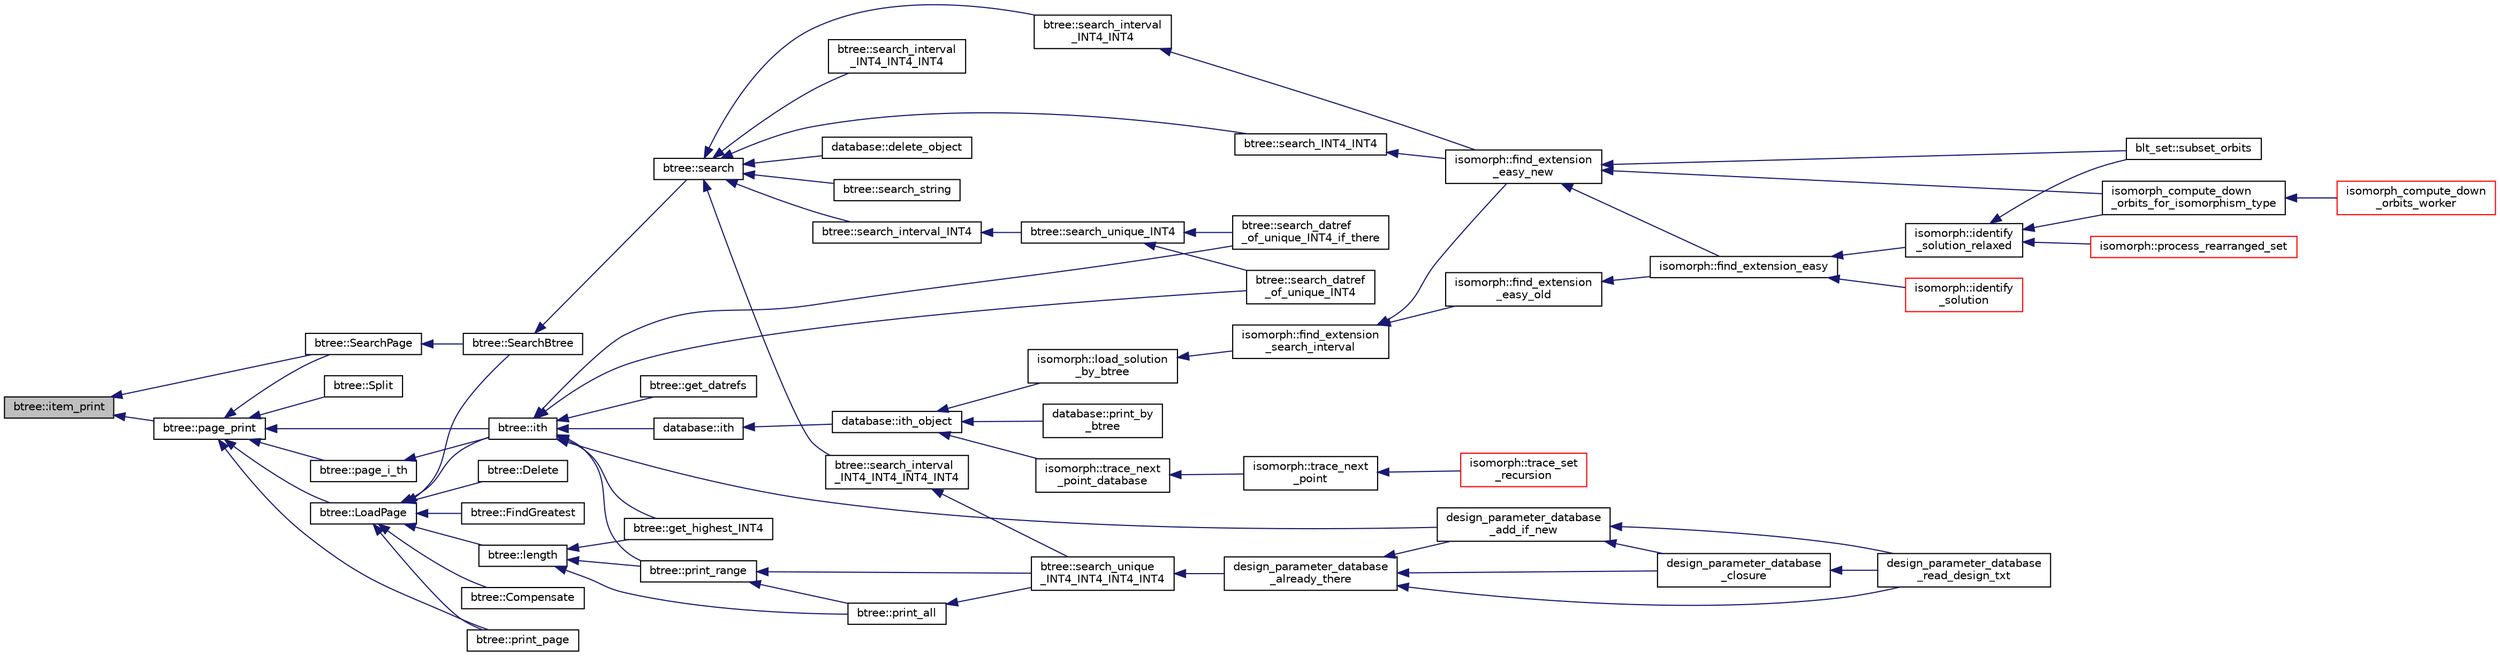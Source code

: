 digraph "btree::item_print"
{
  edge [fontname="Helvetica",fontsize="10",labelfontname="Helvetica",labelfontsize="10"];
  node [fontname="Helvetica",fontsize="10",shape=record];
  rankdir="LR";
  Node2354 [label="btree::item_print",height=0.2,width=0.4,color="black", fillcolor="grey75", style="filled", fontcolor="black"];
  Node2354 -> Node2355 [dir="back",color="midnightblue",fontsize="10",style="solid",fontname="Helvetica"];
  Node2355 [label="btree::SearchPage",height=0.2,width=0.4,color="black", fillcolor="white", style="filled",URL="$dd/db0/classbtree.html#a36608b9c27c8207ddb8f6b5f706ab439"];
  Node2355 -> Node2356 [dir="back",color="midnightblue",fontsize="10",style="solid",fontname="Helvetica"];
  Node2356 [label="btree::SearchBtree",height=0.2,width=0.4,color="black", fillcolor="white", style="filled",URL="$dd/db0/classbtree.html#a6717768edf4de1aad4736c303bcedddd"];
  Node2356 -> Node2357 [dir="back",color="midnightblue",fontsize="10",style="solid",fontname="Helvetica"];
  Node2357 [label="btree::search",height=0.2,width=0.4,color="black", fillcolor="white", style="filled",URL="$dd/db0/classbtree.html#a0aea262fd4da610b2276f7742fc999d5"];
  Node2357 -> Node2358 [dir="back",color="midnightblue",fontsize="10",style="solid",fontname="Helvetica"];
  Node2358 [label="btree::search_string",height=0.2,width=0.4,color="black", fillcolor="white", style="filled",URL="$dd/db0/classbtree.html#a683397734819951c911ba7f5c35c8fac"];
  Node2357 -> Node2359 [dir="back",color="midnightblue",fontsize="10",style="solid",fontname="Helvetica"];
  Node2359 [label="btree::search_interval_INT4",height=0.2,width=0.4,color="black", fillcolor="white", style="filled",URL="$dd/db0/classbtree.html#a8a89cbed12d4ac832d89dcc16dc6dcf2"];
  Node2359 -> Node2360 [dir="back",color="midnightblue",fontsize="10",style="solid",fontname="Helvetica"];
  Node2360 [label="btree::search_unique_INT4",height=0.2,width=0.4,color="black", fillcolor="white", style="filled",URL="$dd/db0/classbtree.html#addbd561c995e88b0f944cc39e4bf7215"];
  Node2360 -> Node2361 [dir="back",color="midnightblue",fontsize="10",style="solid",fontname="Helvetica"];
  Node2361 [label="btree::search_datref\l_of_unique_INT4",height=0.2,width=0.4,color="black", fillcolor="white", style="filled",URL="$dd/db0/classbtree.html#a346c06a9e28986d1e28065fb935eee35"];
  Node2360 -> Node2362 [dir="back",color="midnightblue",fontsize="10",style="solid",fontname="Helvetica"];
  Node2362 [label="btree::search_datref\l_of_unique_INT4_if_there",height=0.2,width=0.4,color="black", fillcolor="white", style="filled",URL="$dd/db0/classbtree.html#afceff3e8dd827e4d687e2a82bed46256"];
  Node2357 -> Node2363 [dir="back",color="midnightblue",fontsize="10",style="solid",fontname="Helvetica"];
  Node2363 [label="btree::search_interval\l_INT4_INT4",height=0.2,width=0.4,color="black", fillcolor="white", style="filled",URL="$dd/db0/classbtree.html#a3bff689197882a625884b9625495c46f"];
  Node2363 -> Node2364 [dir="back",color="midnightblue",fontsize="10",style="solid",fontname="Helvetica"];
  Node2364 [label="isomorph::find_extension\l_easy_new",height=0.2,width=0.4,color="black", fillcolor="white", style="filled",URL="$d3/d5f/classisomorph.html#a239dde6a8264198fc3f6fb2e15cd882d"];
  Node2364 -> Node2365 [dir="back",color="midnightblue",fontsize="10",style="solid",fontname="Helvetica"];
  Node2365 [label="blt_set::subset_orbits",height=0.2,width=0.4,color="black", fillcolor="white", style="filled",URL="$d1/d3d/classblt__set.html#af8f79fc4346244acfa0e2c2d23c36993"];
  Node2364 -> Node2366 [dir="back",color="midnightblue",fontsize="10",style="solid",fontname="Helvetica"];
  Node2366 [label="isomorph::find_extension_easy",height=0.2,width=0.4,color="black", fillcolor="white", style="filled",URL="$d3/d5f/classisomorph.html#a2861ed73bff2090e2c2a97e263258134"];
  Node2366 -> Node2367 [dir="back",color="midnightblue",fontsize="10",style="solid",fontname="Helvetica"];
  Node2367 [label="isomorph::identify\l_solution_relaxed",height=0.2,width=0.4,color="black", fillcolor="white", style="filled",URL="$d3/d5f/classisomorph.html#a8c36c61c16700d8e570f71f84a4aabc6"];
  Node2367 -> Node2365 [dir="back",color="midnightblue",fontsize="10",style="solid",fontname="Helvetica"];
  Node2367 -> Node2368 [dir="back",color="midnightblue",fontsize="10",style="solid",fontname="Helvetica"];
  Node2368 [label="isomorph_compute_down\l_orbits_for_isomorphism_type",height=0.2,width=0.4,color="black", fillcolor="white", style="filled",URL="$d4/d7e/isomorph__global_8_c.html#a13519b3a5d3b5ceb26b4bec6736b0086"];
  Node2368 -> Node2369 [dir="back",color="midnightblue",fontsize="10",style="solid",fontname="Helvetica"];
  Node2369 [label="isomorph_compute_down\l_orbits_worker",height=0.2,width=0.4,color="red", fillcolor="white", style="filled",URL="$d4/d7e/isomorph__global_8_c.html#a4edf4a833ce5638a3d58cfae1c702b37"];
  Node2367 -> Node2374 [dir="back",color="midnightblue",fontsize="10",style="solid",fontname="Helvetica"];
  Node2374 [label="isomorph::process_rearranged_set",height=0.2,width=0.4,color="red", fillcolor="white", style="filled",URL="$d3/d5f/classisomorph.html#a7767fd5f1da6dfd7f93810be99ba4ab6"];
  Node2366 -> Node2379 [dir="back",color="midnightblue",fontsize="10",style="solid",fontname="Helvetica"];
  Node2379 [label="isomorph::identify\l_solution",height=0.2,width=0.4,color="red", fillcolor="white", style="filled",URL="$d3/d5f/classisomorph.html#abc63d2e561a6209e32c47d8486c9a67e"];
  Node2364 -> Node2368 [dir="back",color="midnightblue",fontsize="10",style="solid",fontname="Helvetica"];
  Node2357 -> Node2388 [dir="back",color="midnightblue",fontsize="10",style="solid",fontname="Helvetica"];
  Node2388 [label="btree::search_interval\l_INT4_INT4_INT4",height=0.2,width=0.4,color="black", fillcolor="white", style="filled",URL="$dd/db0/classbtree.html#a8d53c9c59ac02f36c4c25cc0079c8918"];
  Node2357 -> Node2389 [dir="back",color="midnightblue",fontsize="10",style="solid",fontname="Helvetica"];
  Node2389 [label="btree::search_interval\l_INT4_INT4_INT4_INT4",height=0.2,width=0.4,color="black", fillcolor="white", style="filled",URL="$dd/db0/classbtree.html#a5a22b7f3ea6107cda032f669c00ad3d9"];
  Node2389 -> Node2390 [dir="back",color="midnightblue",fontsize="10",style="solid",fontname="Helvetica"];
  Node2390 [label="btree::search_unique\l_INT4_INT4_INT4_INT4",height=0.2,width=0.4,color="black", fillcolor="white", style="filled",URL="$dd/db0/classbtree.html#a84ca9f7c7d10a5fbf123bf68081519e1"];
  Node2390 -> Node2391 [dir="back",color="midnightblue",fontsize="10",style="solid",fontname="Helvetica"];
  Node2391 [label="design_parameter_database\l_already_there",height=0.2,width=0.4,color="black", fillcolor="white", style="filled",URL="$d9/d60/discreta_8h.html#a1a30451e84e5db071c2b0de9262b9753"];
  Node2391 -> Node2392 [dir="back",color="midnightblue",fontsize="10",style="solid",fontname="Helvetica"];
  Node2392 [label="design_parameter_database\l_add_if_new",height=0.2,width=0.4,color="black", fillcolor="white", style="filled",URL="$d9/d60/discreta_8h.html#afab003d450b51bb6c988b57c3451f535"];
  Node2392 -> Node2393 [dir="back",color="midnightblue",fontsize="10",style="solid",fontname="Helvetica"];
  Node2393 [label="design_parameter_database\l_closure",height=0.2,width=0.4,color="black", fillcolor="white", style="filled",URL="$d9/d60/discreta_8h.html#a311d21856b33e2872f1d686c191b0003"];
  Node2393 -> Node2394 [dir="back",color="midnightblue",fontsize="10",style="solid",fontname="Helvetica"];
  Node2394 [label="design_parameter_database\l_read_design_txt",height=0.2,width=0.4,color="black", fillcolor="white", style="filled",URL="$d9/d60/discreta_8h.html#ac12f39c2d57b543c801c36d26f237ac7"];
  Node2392 -> Node2394 [dir="back",color="midnightblue",fontsize="10",style="solid",fontname="Helvetica"];
  Node2391 -> Node2393 [dir="back",color="midnightblue",fontsize="10",style="solid",fontname="Helvetica"];
  Node2391 -> Node2394 [dir="back",color="midnightblue",fontsize="10",style="solid",fontname="Helvetica"];
  Node2357 -> Node2395 [dir="back",color="midnightblue",fontsize="10",style="solid",fontname="Helvetica"];
  Node2395 [label="btree::search_INT4_INT4",height=0.2,width=0.4,color="black", fillcolor="white", style="filled",URL="$dd/db0/classbtree.html#a8746bb2cda91692ba57e9a72dde59a23"];
  Node2395 -> Node2364 [dir="back",color="midnightblue",fontsize="10",style="solid",fontname="Helvetica"];
  Node2357 -> Node2396 [dir="back",color="midnightblue",fontsize="10",style="solid",fontname="Helvetica"];
  Node2396 [label="database::delete_object",height=0.2,width=0.4,color="black", fillcolor="white", style="filled",URL="$db/d72/classdatabase.html#a69f061ffa820d1926718dafad5f5513c"];
  Node2354 -> Node2397 [dir="back",color="midnightblue",fontsize="10",style="solid",fontname="Helvetica"];
  Node2397 [label="btree::page_print",height=0.2,width=0.4,color="black", fillcolor="white", style="filled",URL="$dd/db0/classbtree.html#ae6ffbcdff58a0c738d1a0e27a963da5d"];
  Node2397 -> Node2398 [dir="back",color="midnightblue",fontsize="10",style="solid",fontname="Helvetica"];
  Node2398 [label="btree::LoadPage",height=0.2,width=0.4,color="black", fillcolor="white", style="filled",URL="$dd/db0/classbtree.html#a29d23b8b151b6b793aa1184ca6ccc947"];
  Node2398 -> Node2356 [dir="back",color="midnightblue",fontsize="10",style="solid",fontname="Helvetica"];
  Node2398 -> Node2399 [dir="back",color="midnightblue",fontsize="10",style="solid",fontname="Helvetica"];
  Node2399 [label="btree::length",height=0.2,width=0.4,color="black", fillcolor="white", style="filled",URL="$dd/db0/classbtree.html#ac75ef7763f81f808bdf266f12d1fa137"];
  Node2399 -> Node2400 [dir="back",color="midnightblue",fontsize="10",style="solid",fontname="Helvetica"];
  Node2400 [label="btree::get_highest_INT4",height=0.2,width=0.4,color="black", fillcolor="white", style="filled",URL="$dd/db0/classbtree.html#a699ad5c8c9d1d516693954e5178be309"];
  Node2399 -> Node2401 [dir="back",color="midnightblue",fontsize="10",style="solid",fontname="Helvetica"];
  Node2401 [label="btree::print_all",height=0.2,width=0.4,color="black", fillcolor="white", style="filled",URL="$dd/db0/classbtree.html#a34c238b9ff5f8dcdf31948c0abba05ca"];
  Node2401 -> Node2390 [dir="back",color="midnightblue",fontsize="10",style="solid",fontname="Helvetica"];
  Node2399 -> Node2402 [dir="back",color="midnightblue",fontsize="10",style="solid",fontname="Helvetica"];
  Node2402 [label="btree::print_range",height=0.2,width=0.4,color="black", fillcolor="white", style="filled",URL="$dd/db0/classbtree.html#afdde4b8008679f3c85b24b254a5ffdad"];
  Node2402 -> Node2390 [dir="back",color="midnightblue",fontsize="10",style="solid",fontname="Helvetica"];
  Node2402 -> Node2401 [dir="back",color="midnightblue",fontsize="10",style="solid",fontname="Helvetica"];
  Node2398 -> Node2403 [dir="back",color="midnightblue",fontsize="10",style="solid",fontname="Helvetica"];
  Node2403 [label="btree::ith",height=0.2,width=0.4,color="black", fillcolor="white", style="filled",URL="$dd/db0/classbtree.html#aba50733eb0d292c2fd103cd6721cc1d6"];
  Node2403 -> Node2392 [dir="back",color="midnightblue",fontsize="10",style="solid",fontname="Helvetica"];
  Node2403 -> Node2361 [dir="back",color="midnightblue",fontsize="10",style="solid",fontname="Helvetica"];
  Node2403 -> Node2362 [dir="back",color="midnightblue",fontsize="10",style="solid",fontname="Helvetica"];
  Node2403 -> Node2400 [dir="back",color="midnightblue",fontsize="10",style="solid",fontname="Helvetica"];
  Node2403 -> Node2404 [dir="back",color="midnightblue",fontsize="10",style="solid",fontname="Helvetica"];
  Node2404 [label="btree::get_datrefs",height=0.2,width=0.4,color="black", fillcolor="white", style="filled",URL="$dd/db0/classbtree.html#a4f8c801758d3fdb0e12cfa8be1bcdd74"];
  Node2403 -> Node2402 [dir="back",color="midnightblue",fontsize="10",style="solid",fontname="Helvetica"];
  Node2403 -> Node2405 [dir="back",color="midnightblue",fontsize="10",style="solid",fontname="Helvetica"];
  Node2405 [label="database::ith",height=0.2,width=0.4,color="black", fillcolor="white", style="filled",URL="$db/d72/classdatabase.html#af17af33b686cba55558237b04714108f"];
  Node2405 -> Node2406 [dir="back",color="midnightblue",fontsize="10",style="solid",fontname="Helvetica"];
  Node2406 [label="database::ith_object",height=0.2,width=0.4,color="black", fillcolor="white", style="filled",URL="$db/d72/classdatabase.html#a1516bb38a4c846172354291271700d07"];
  Node2406 -> Node2407 [dir="back",color="midnightblue",fontsize="10",style="solid",fontname="Helvetica"];
  Node2407 [label="database::print_by\l_btree",height=0.2,width=0.4,color="black", fillcolor="white", style="filled",URL="$db/d72/classdatabase.html#ac45ae44f2a861557ced6e5ab7c146717"];
  Node2406 -> Node2408 [dir="back",color="midnightblue",fontsize="10",style="solid",fontname="Helvetica"];
  Node2408 [label="isomorph::load_solution\l_by_btree",height=0.2,width=0.4,color="black", fillcolor="white", style="filled",URL="$d3/d5f/classisomorph.html#a7e1d9b879292c9f8c6a83c03073826f3"];
  Node2408 -> Node2409 [dir="back",color="midnightblue",fontsize="10",style="solid",fontname="Helvetica"];
  Node2409 [label="isomorph::find_extension\l_search_interval",height=0.2,width=0.4,color="black", fillcolor="white", style="filled",URL="$d3/d5f/classisomorph.html#af2d3de77d6df176083f2af2e1108ccb4"];
  Node2409 -> Node2410 [dir="back",color="midnightblue",fontsize="10",style="solid",fontname="Helvetica"];
  Node2410 [label="isomorph::find_extension\l_easy_old",height=0.2,width=0.4,color="black", fillcolor="white", style="filled",URL="$d3/d5f/classisomorph.html#ac527cea5328b515e3194c998217ea0bf"];
  Node2410 -> Node2366 [dir="back",color="midnightblue",fontsize="10",style="solid",fontname="Helvetica"];
  Node2409 -> Node2364 [dir="back",color="midnightblue",fontsize="10",style="solid",fontname="Helvetica"];
  Node2406 -> Node2411 [dir="back",color="midnightblue",fontsize="10",style="solid",fontname="Helvetica"];
  Node2411 [label="isomorph::trace_next\l_point_database",height=0.2,width=0.4,color="black", fillcolor="white", style="filled",URL="$d3/d5f/classisomorph.html#a45b142052e2877d9dcaa9f805a95f18f"];
  Node2411 -> Node2412 [dir="back",color="midnightblue",fontsize="10",style="solid",fontname="Helvetica"];
  Node2412 [label="isomorph::trace_next\l_point",height=0.2,width=0.4,color="black", fillcolor="white", style="filled",URL="$d3/d5f/classisomorph.html#abbd0155495f572d2ba628955275cc7da"];
  Node2412 -> Node2413 [dir="back",color="midnightblue",fontsize="10",style="solid",fontname="Helvetica"];
  Node2413 [label="isomorph::trace_set\l_recursion",height=0.2,width=0.4,color="red", fillcolor="white", style="filled",URL="$d3/d5f/classisomorph.html#a8ef29320b04d7ca09212706e47b013b9"];
  Node2398 -> Node2418 [dir="back",color="midnightblue",fontsize="10",style="solid",fontname="Helvetica"];
  Node2418 [label="btree::Delete",height=0.2,width=0.4,color="black", fillcolor="white", style="filled",URL="$dd/db0/classbtree.html#a79bf3a5ba68348f79df3da7875b40228"];
  Node2398 -> Node2419 [dir="back",color="midnightblue",fontsize="10",style="solid",fontname="Helvetica"];
  Node2419 [label="btree::FindGreatest",height=0.2,width=0.4,color="black", fillcolor="white", style="filled",URL="$dd/db0/classbtree.html#a45bbef6d83e3e0ca26448baa2b4ea1c9"];
  Node2398 -> Node2420 [dir="back",color="midnightblue",fontsize="10",style="solid",fontname="Helvetica"];
  Node2420 [label="btree::Compensate",height=0.2,width=0.4,color="black", fillcolor="white", style="filled",URL="$dd/db0/classbtree.html#ae778b7f97622e4511e84b543343b6024"];
  Node2398 -> Node2421 [dir="back",color="midnightblue",fontsize="10",style="solid",fontname="Helvetica"];
  Node2421 [label="btree::print_page",height=0.2,width=0.4,color="black", fillcolor="white", style="filled",URL="$dd/db0/classbtree.html#a844ce0c89c957a300e1e67223252440d"];
  Node2397 -> Node2355 [dir="back",color="midnightblue",fontsize="10",style="solid",fontname="Helvetica"];
  Node2397 -> Node2403 [dir="back",color="midnightblue",fontsize="10",style="solid",fontname="Helvetica"];
  Node2397 -> Node2422 [dir="back",color="midnightblue",fontsize="10",style="solid",fontname="Helvetica"];
  Node2422 [label="btree::page_i_th",height=0.2,width=0.4,color="black", fillcolor="white", style="filled",URL="$dd/db0/classbtree.html#a46150b5fbb59f760f6269ce559b38525"];
  Node2422 -> Node2403 [dir="back",color="midnightblue",fontsize="10",style="solid",fontname="Helvetica"];
  Node2397 -> Node2423 [dir="back",color="midnightblue",fontsize="10",style="solid",fontname="Helvetica"];
  Node2423 [label="btree::Split",height=0.2,width=0.4,color="black", fillcolor="white", style="filled",URL="$dd/db0/classbtree.html#a5596bf9f5e2d58fd57683d58c2c267d4"];
  Node2397 -> Node2421 [dir="back",color="midnightblue",fontsize="10",style="solid",fontname="Helvetica"];
}
